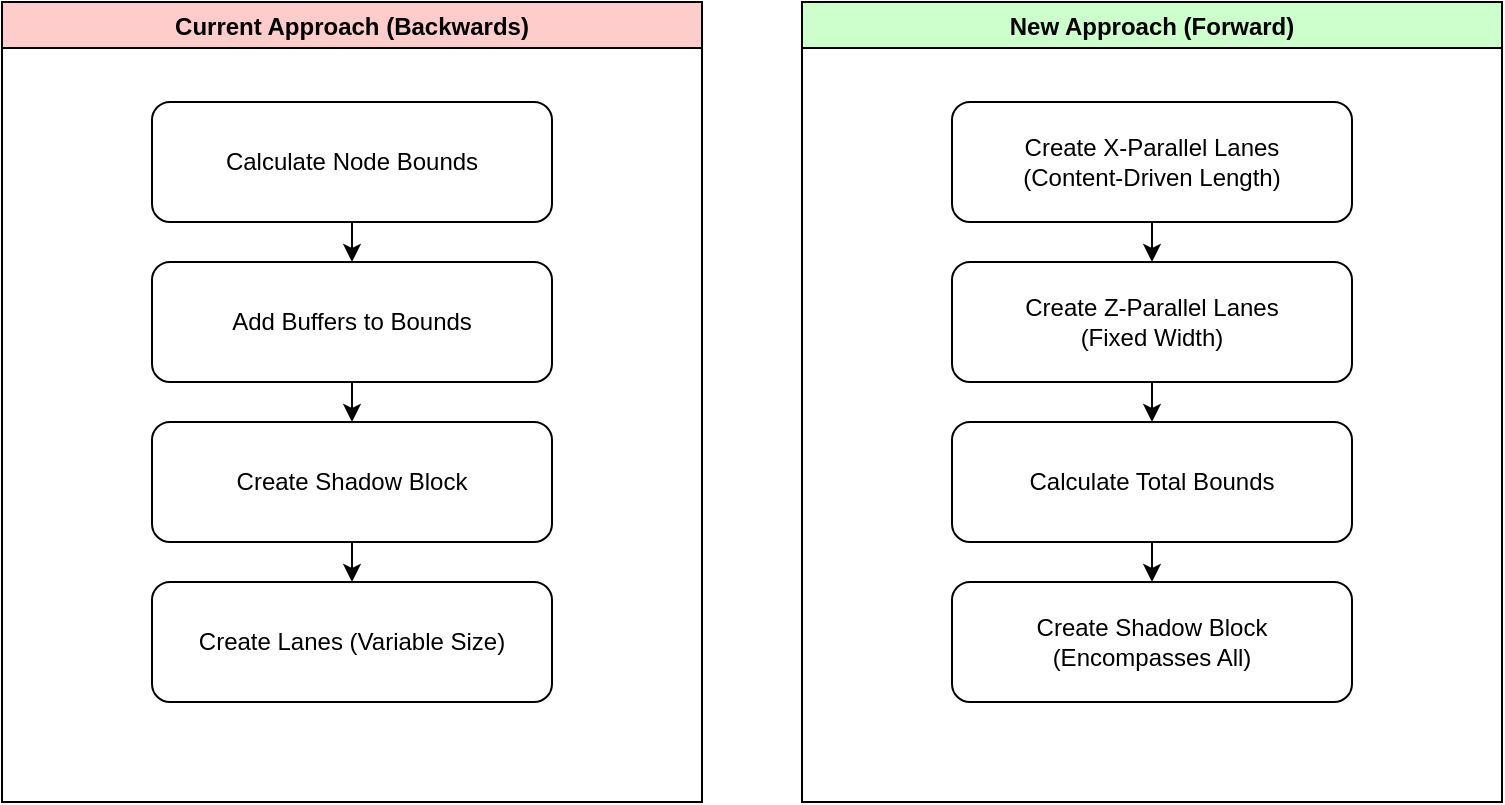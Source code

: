 <mxfile version="21.1.2" type="device">
  <diagram name="Page-1" id="F006-ReDesignLayoutConstruction">
    <mxGraphModel dx="1426" dy="794" grid="1" gridSize="10" guides="1" tooltips="1" connect="1" arrows="1" fold="1" page="1" pageScale="1" pageWidth="850" pageHeight="1100" math="0" shadow="0">
      <root>
        <mxCell id="0" />
        <mxCell id="1" parent="0" />
        <!-- Current Approach -->
        <mxCell id="2" value="Current Approach (Backwards)" style="swimlane;fillColor=#ffcccc;" vertex="1" parent="1">
          <mxGeometry x="40" y="40" width="350" height="400" as="geometry" />
        </mxCell>
        <mxCell id="3" value="Calculate Node Bounds" style="rounded=1;whiteSpace=wrap;html=1;" vertex="1" parent="2">
          <mxGeometry x="75" y="50" width="200" height="60" as="geometry" />
        </mxCell>
        <mxCell id="4" value="Add Buffers to Bounds" style="rounded=1;whiteSpace=wrap;html=1;" vertex="1" parent="2">
          <mxGeometry x="75" y="130" width="200" height="60" as="geometry" />
        </mxCell>
        <mxCell id="5" value="Create Shadow Block" style="rounded=1;whiteSpace=wrap;html=1;" vertex="1" parent="2">
          <mxGeometry x="75" y="210" width="200" height="60" as="geometry" />
        </mxCell>
        <mxCell id="6" value="Create Lanes (Variable Size)" style="rounded=1;whiteSpace=wrap;html=1;" vertex="1" parent="2">
          <mxGeometry x="75" y="290" width="200" height="60" as="geometry" />
        </mxCell>
        <!-- New Approach -->
        <mxCell id="7" value="New Approach (Forward)" style="swimlane;fillColor=#ccffcc;" vertex="1" parent="1">
          <mxGeometry x="440" y="40" width="350" height="400" as="geometry" />
        </mxCell>
        <mxCell id="8" value="Create X-Parallel Lanes&lt;br&gt;(Content-Driven Length)" style="rounded=1;whiteSpace=wrap;html=1;" vertex="1" parent="7">
          <mxGeometry x="75" y="50" width="200" height="60" as="geometry" />
        </mxCell>
        <mxCell id="9" value="Create Z-Parallel Lanes&lt;br&gt;(Fixed Width)" style="rounded=1;whiteSpace=wrap;html=1;" vertex="1" parent="7">
          <mxGeometry x="75" y="130" width="200" height="60" as="geometry" />
        </mxCell>
        <mxCell id="10" value="Calculate Total Bounds" style="rounded=1;whiteSpace=wrap;html=1;" vertex="1" parent="7">
          <mxGeometry x="75" y="210" width="200" height="60" as="geometry" />
        </mxCell>
        <mxCell id="11" value="Create Shadow Block&lt;br&gt;(Encompasses All)" style="rounded=1;whiteSpace=wrap;html=1;" vertex="1" parent="7">
          <mxGeometry x="75" y="290" width="200" height="60" as="geometry" />
        </mxCell>
        <!-- Arrows -->
        <mxCell id="12" edge="1" parent="2" source="3" target="4">
          <mxGeometry relative="1" as="geometry" />
        </mxCell>
        <mxCell id="13" edge="1" parent="2" source="4" target="5">
          <mxGeometry relative="1" as="geometry" />
        </mxCell>
        <mxCell id="14" edge="1" parent="2" source="5" target="6">
          <mxGeometry relative="1" as="geometry" />
        </mxCell>
        <mxCell id="15" edge="1" parent="7" source="8" target="9">
          <mxGeometry relative="1" as="geometry" />
        </mxCell>
        <mxCell id="16" edge="1" parent="7" source="9" target="10">
          <mxGeometry relative="1" as="geometry" />
        </mxCell>
        <mxCell id="17" edge="1" parent="7" source="10" target="11">
          <mxGeometry relative="1" as="geometry" />
        </mxCell>
      </root>
    </mxGraphModel>
  </diagram>
</mxfile>